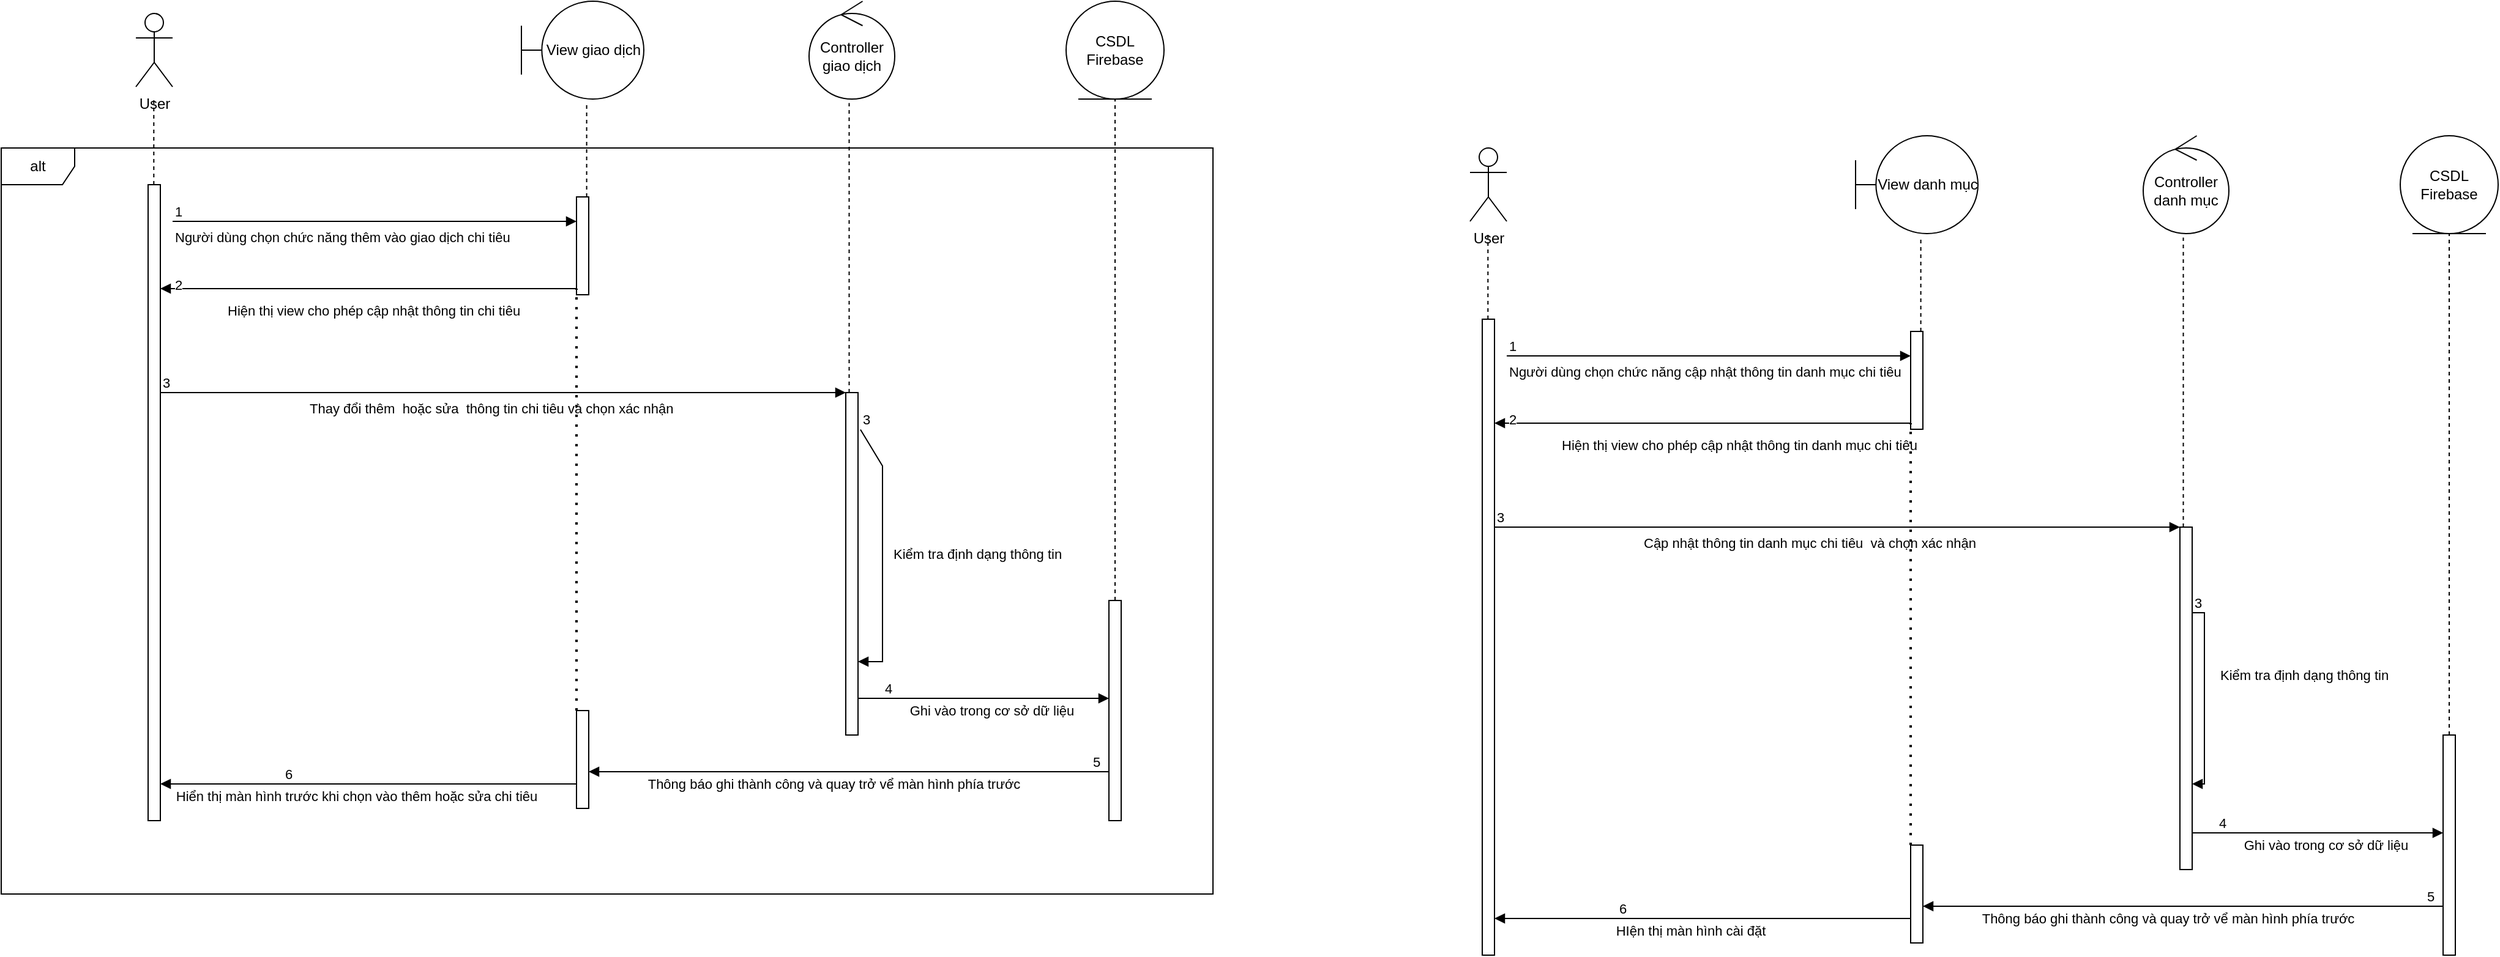 <mxfile version="22.1.7" type="github">
  <diagram name="Page-1" id="13e1069c-82ec-6db2-03f1-153e76fe0fe0">
    <mxGraphModel dx="2863" dy="1603" grid="1" gridSize="10" guides="1" tooltips="1" connect="1" arrows="1" fold="1" page="1" pageScale="1" pageWidth="1200" pageHeight="1920" background="none" math="0" shadow="0">
      <root>
        <mxCell id="0" />
        <mxCell id="1" parent="0" />
        <mxCell id="lyJrj0wZpvNIMdLv7o4I-5" value="User" style="shape=umlActor;verticalLabelPosition=bottom;verticalAlign=top;html=1;" parent="1" vertex="1">
          <mxGeometry x="170" y="90" width="30" height="60" as="geometry" />
        </mxCell>
        <mxCell id="lyJrj0wZpvNIMdLv7o4I-6" value="" style="html=1;points=[[0,0,0,0,5],[0,1,0,0,-5],[1,0,0,0,5],[1,1,0,0,-5]];perimeter=orthogonalPerimeter;outlineConnect=0;targetShapes=umlLifeline;portConstraint=eastwest;newEdgeStyle={&quot;curved&quot;:0,&quot;rounded&quot;:0};" parent="1" vertex="1">
          <mxGeometry x="180" y="230" width="10" height="520" as="geometry" />
        </mxCell>
        <mxCell id="lyJrj0wZpvNIMdLv7o4I-9" value="alt" style="shape=umlFrame;whiteSpace=wrap;html=1;pointerEvents=0;" parent="1" vertex="1">
          <mxGeometry x="60" y="200" width="990" height="610" as="geometry" />
        </mxCell>
        <mxCell id="lyJrj0wZpvNIMdLv7o4I-10" value="View giao dịch" style="shape=umlBoundary;whiteSpace=wrap;html=1;" parent="1" vertex="1">
          <mxGeometry x="485" y="80" width="100" height="80" as="geometry" />
        </mxCell>
        <mxCell id="lyJrj0wZpvNIMdLv7o4I-11" value="Controller giao dịch" style="ellipse;shape=umlControl;whiteSpace=wrap;html=1;" parent="1" vertex="1">
          <mxGeometry x="720" y="80" width="70" height="80" as="geometry" />
        </mxCell>
        <mxCell id="lyJrj0wZpvNIMdLv7o4I-12" value="CSDL Firebase" style="ellipse;shape=umlEntity;whiteSpace=wrap;html=1;" parent="1" vertex="1">
          <mxGeometry x="930" y="80" width="80" height="80" as="geometry" />
        </mxCell>
        <mxCell id="lyJrj0wZpvNIMdLv7o4I-14" value="Hiện thị view cho phép cập nhật thông tin chi tiêu" style="endArrow=block;endFill=1;html=1;align=left;verticalAlign=top;rounded=0;exitX=0;exitY=1;exitDx=0;exitDy=-5;exitPerimeter=0;" parent="1" source="lyJrj0wZpvNIMdLv7o4I-16" target="lyJrj0wZpvNIMdLv7o4I-6" edge="1">
          <mxGeometry x="0.692" y="5" relative="1" as="geometry">
            <mxPoint x="190" y="320" as="sourcePoint" />
            <mxPoint x="466.17" y="322.48" as="targetPoint" />
            <mxPoint as="offset" />
          </mxGeometry>
        </mxCell>
        <mxCell id="lyJrj0wZpvNIMdLv7o4I-15" value="1" style="edgeLabel;resizable=0;html=1;align=left;verticalAlign=bottom;" parent="lyJrj0wZpvNIMdLv7o4I-14" connectable="0" vertex="1">
          <mxGeometry x="-1" relative="1" as="geometry" />
        </mxCell>
        <mxCell id="lyJrj0wZpvNIMdLv7o4I-16" value="" style="html=1;points=[[0,0,0,0,5],[0,1,0,0,-5],[1,0,0,0,5],[1,1,0,0,-5]];perimeter=orthogonalPerimeter;outlineConnect=0;targetShapes=umlLifeline;portConstraint=eastwest;newEdgeStyle={&quot;curved&quot;:0,&quot;rounded&quot;:0};" parent="1" vertex="1">
          <mxGeometry x="530" y="240" width="10" height="80" as="geometry" />
        </mxCell>
        <mxCell id="lyJrj0wZpvNIMdLv7o4I-18" value="&lt;div align=&quot;left&quot;&gt;Người dùng chọn chức năng thêm vào giao dịch chi tiêu&lt;/div&gt;" style="endArrow=block;endFill=1;html=1;align=left;verticalAlign=top;rounded=0;" parent="1" target="lyJrj0wZpvNIMdLv7o4I-16" edge="1">
          <mxGeometry x="-1" relative="1" as="geometry">
            <mxPoint x="200" y="260" as="sourcePoint" />
            <mxPoint x="476" y="262" as="targetPoint" />
          </mxGeometry>
        </mxCell>
        <mxCell id="lyJrj0wZpvNIMdLv7o4I-19" value="1" style="edgeLabel;resizable=0;html=1;align=left;verticalAlign=bottom;" parent="lyJrj0wZpvNIMdLv7o4I-18" connectable="0" vertex="1">
          <mxGeometry x="-1" relative="1" as="geometry" />
        </mxCell>
        <mxCell id="lyJrj0wZpvNIMdLv7o4I-20" value="2" style="edgeLabel;resizable=0;html=1;align=left;verticalAlign=bottom;" parent="1" connectable="0" vertex="1">
          <mxGeometry x="200" y="320" as="geometry" />
        </mxCell>
        <mxCell id="lyJrj0wZpvNIMdLv7o4I-21" value="Thay đổi thêm&amp;nbsp; hoặc sửa&amp;nbsp; thông tin chi tiêu và chọn xác nhận" style="endArrow=block;endFill=1;html=1;align=left;verticalAlign=top;rounded=0;" parent="1" target="lyJrj0wZpvNIMdLv7o4I-23" edge="1">
          <mxGeometry x="-0.571" relative="1" as="geometry">
            <mxPoint x="190" y="400" as="sourcePoint" />
            <mxPoint x="350" y="400" as="targetPoint" />
            <mxPoint as="offset" />
          </mxGeometry>
        </mxCell>
        <mxCell id="lyJrj0wZpvNIMdLv7o4I-22" value="3" style="edgeLabel;resizable=0;html=1;align=left;verticalAlign=bottom;" parent="lyJrj0wZpvNIMdLv7o4I-21" connectable="0" vertex="1">
          <mxGeometry x="-1" relative="1" as="geometry" />
        </mxCell>
        <mxCell id="lyJrj0wZpvNIMdLv7o4I-23" value="" style="html=1;points=[[0,0,0,0,5],[0,1,0,0,-5],[1,0,0,0,5],[1,1,0,0,-5]];perimeter=orthogonalPerimeter;outlineConnect=0;targetShapes=umlLifeline;portConstraint=eastwest;newEdgeStyle={&quot;curved&quot;:0,&quot;rounded&quot;:0};" parent="1" vertex="1">
          <mxGeometry x="750" y="400" width="10" height="280" as="geometry" />
        </mxCell>
        <mxCell id="lyJrj0wZpvNIMdLv7o4I-24" value="Kiểm tra định dạng thông tin" style="endArrow=block;endFill=1;html=1;align=left;verticalAlign=top;rounded=0;exitX=1.2;exitY=0.108;exitDx=0;exitDy=0;exitPerimeter=0;" parent="1" source="lyJrj0wZpvNIMdLv7o4I-23" target="lyJrj0wZpvNIMdLv7o4I-23" edge="1">
          <mxGeometry x="-0.123" y="7" relative="1" as="geometry">
            <mxPoint x="535" y="504.76" as="sourcePoint" />
            <mxPoint x="1095" y="504.76" as="targetPoint" />
            <mxPoint as="offset" />
            <Array as="points">
              <mxPoint x="780" y="460" />
            </Array>
          </mxGeometry>
        </mxCell>
        <mxCell id="lyJrj0wZpvNIMdLv7o4I-25" value="3" style="edgeLabel;resizable=0;html=1;align=left;verticalAlign=bottom;" parent="lyJrj0wZpvNIMdLv7o4I-24" connectable="0" vertex="1">
          <mxGeometry x="-1" relative="1" as="geometry" />
        </mxCell>
        <mxCell id="lyJrj0wZpvNIMdLv7o4I-27" value="" style="endArrow=none;dashed=1;html=1;rounded=0;entryX=0.468;entryY=1.041;entryDx=0;entryDy=0;entryPerimeter=0;" parent="1" source="lyJrj0wZpvNIMdLv7o4I-23" target="lyJrj0wZpvNIMdLv7o4I-11" edge="1">
          <mxGeometry width="50" height="50" relative="1" as="geometry">
            <mxPoint x="720" y="210" as="sourcePoint" />
            <mxPoint x="770" y="160" as="targetPoint" />
          </mxGeometry>
        </mxCell>
        <mxCell id="lyJrj0wZpvNIMdLv7o4I-28" value="" style="endArrow=none;dashed=1;html=1;rounded=0;entryX=0.533;entryY=1.039;entryDx=0;entryDy=0;entryPerimeter=0;" parent="1" source="lyJrj0wZpvNIMdLv7o4I-16" target="lyJrj0wZpvNIMdLv7o4I-10" edge="1">
          <mxGeometry width="50" height="50" relative="1" as="geometry">
            <mxPoint x="590" y="397" as="sourcePoint" />
            <mxPoint x="590" y="160" as="targetPoint" />
          </mxGeometry>
        </mxCell>
        <mxCell id="lyJrj0wZpvNIMdLv7o4I-29" value="" style="endArrow=none;dashed=1;html=1;rounded=0;entryX=0.468;entryY=1.041;entryDx=0;entryDy=0;entryPerimeter=0;" parent="1" source="lyJrj0wZpvNIMdLv7o4I-6" edge="1">
          <mxGeometry width="50" height="50" relative="1" as="geometry">
            <mxPoint x="184.66" y="250" as="sourcePoint" />
            <mxPoint x="184.66" y="160" as="targetPoint" />
          </mxGeometry>
        </mxCell>
        <mxCell id="lyJrj0wZpvNIMdLv7o4I-31" value="" style="html=1;points=[[0,0,0,0,5],[0,1,0,0,-5],[1,0,0,0,5],[1,1,0,0,-5]];perimeter=orthogonalPerimeter;outlineConnect=0;targetShapes=umlLifeline;portConstraint=eastwest;newEdgeStyle={&quot;curved&quot;:0,&quot;rounded&quot;:0};" parent="1" vertex="1">
          <mxGeometry x="965" y="570" width="10" height="180" as="geometry" />
        </mxCell>
        <mxCell id="lyJrj0wZpvNIMdLv7o4I-32" value="" style="endArrow=none;dashed=1;html=1;rounded=0;entryX=0.5;entryY=1;entryDx=0;entryDy=0;" parent="1" source="lyJrj0wZpvNIMdLv7o4I-31" target="lyJrj0wZpvNIMdLv7o4I-12" edge="1">
          <mxGeometry width="50" height="50" relative="1" as="geometry">
            <mxPoint x="500" y="350" as="sourcePoint" />
            <mxPoint x="550" y="300" as="targetPoint" />
          </mxGeometry>
        </mxCell>
        <mxCell id="bTUChL5ESr7YYkA7Wxx2-2" value="" style="endArrow=block;endFill=1;html=1;align=left;verticalAlign=top;rounded=0;" parent="1" edge="1">
          <mxGeometry x="0.143" relative="1" as="geometry">
            <mxPoint x="760" y="650" as="sourcePoint" />
            <mxPoint x="965" y="650" as="targetPoint" />
            <mxPoint as="offset" />
          </mxGeometry>
        </mxCell>
        <mxCell id="bTUChL5ESr7YYkA7Wxx2-3" value="4" style="edgeLabel;resizable=0;html=1;align=left;verticalAlign=bottom;" parent="bTUChL5ESr7YYkA7Wxx2-2" connectable="0" vertex="1">
          <mxGeometry x="-1" relative="1" as="geometry">
            <mxPoint x="20" as="offset" />
          </mxGeometry>
        </mxCell>
        <mxCell id="bTUChL5ESr7YYkA7Wxx2-4" value="Ghi vào trong cơ sở dữ liệu" style="edgeLabel;html=1;align=center;verticalAlign=middle;resizable=0;points=[];" parent="bTUChL5ESr7YYkA7Wxx2-2" vertex="1" connectable="0">
          <mxGeometry x="0.06" y="2" relative="1" as="geometry">
            <mxPoint y="12" as="offset" />
          </mxGeometry>
        </mxCell>
        <mxCell id="bTUChL5ESr7YYkA7Wxx2-5" value="" style="html=1;points=[[0,0,0,0,5],[0,1,0,0,-5],[1,0,0,0,5],[1,1,0,0,-5]];perimeter=orthogonalPerimeter;outlineConnect=0;targetShapes=umlLifeline;portConstraint=eastwest;newEdgeStyle={&quot;curved&quot;:0,&quot;rounded&quot;:0};" parent="1" vertex="1">
          <mxGeometry x="530" y="660" width="10" height="80" as="geometry" />
        </mxCell>
        <mxCell id="bTUChL5ESr7YYkA7Wxx2-6" value="" style="endArrow=block;endFill=1;html=1;align=left;verticalAlign=top;rounded=0;" parent="1" edge="1">
          <mxGeometry x="-1" relative="1" as="geometry">
            <mxPoint x="965" y="710" as="sourcePoint" />
            <mxPoint x="540" y="710" as="targetPoint" />
          </mxGeometry>
        </mxCell>
        <mxCell id="bTUChL5ESr7YYkA7Wxx2-7" value="5" style="edgeLabel;resizable=0;html=1;align=left;verticalAlign=bottom;" parent="bTUChL5ESr7YYkA7Wxx2-6" connectable="0" vertex="1">
          <mxGeometry x="-1" relative="1" as="geometry">
            <mxPoint x="-15" as="offset" />
          </mxGeometry>
        </mxCell>
        <mxCell id="bTUChL5ESr7YYkA7Wxx2-8" value="Thông báo ghi thành công và quay trở vể màn hình phía trước" style="edgeLabel;html=1;align=center;verticalAlign=middle;resizable=0;points=[];" parent="bTUChL5ESr7YYkA7Wxx2-6" vertex="1" connectable="0">
          <mxGeometry x="0.039" y="1" relative="1" as="geometry">
            <mxPoint x="-4" y="9" as="offset" />
          </mxGeometry>
        </mxCell>
        <mxCell id="bTUChL5ESr7YYkA7Wxx2-9" value="" style="endArrow=none;dashed=1;html=1;dashPattern=1 3;strokeWidth=2;rounded=0;entryX=0;entryY=1;entryDx=0;entryDy=-5;entryPerimeter=0;" parent="1" source="bTUChL5ESr7YYkA7Wxx2-5" target="lyJrj0wZpvNIMdLv7o4I-16" edge="1">
          <mxGeometry width="50" height="50" relative="1" as="geometry">
            <mxPoint x="390" y="560" as="sourcePoint" />
            <mxPoint x="440" y="510" as="targetPoint" />
          </mxGeometry>
        </mxCell>
        <mxCell id="bTUChL5ESr7YYkA7Wxx2-11" value="" style="endArrow=block;endFill=1;html=1;align=left;verticalAlign=top;rounded=0;" parent="1" source="bTUChL5ESr7YYkA7Wxx2-5" edge="1">
          <mxGeometry x="-1" relative="1" as="geometry">
            <mxPoint x="525" y="720" as="sourcePoint" />
            <mxPoint x="190" y="720" as="targetPoint" />
          </mxGeometry>
        </mxCell>
        <mxCell id="bTUChL5ESr7YYkA7Wxx2-12" value="6" style="edgeLabel;resizable=0;html=1;align=left;verticalAlign=bottom;" parent="bTUChL5ESr7YYkA7Wxx2-11" connectable="0" vertex="1">
          <mxGeometry x="-1" relative="1" as="geometry">
            <mxPoint x="-240" as="offset" />
          </mxGeometry>
        </mxCell>
        <mxCell id="bTUChL5ESr7YYkA7Wxx2-13" value="Hiển thị màn hình trước khi chọn vào thêm hoặc sửa chi tiêu" style="edgeLabel;html=1;align=center;verticalAlign=middle;resizable=0;points=[];" parent="bTUChL5ESr7YYkA7Wxx2-11" vertex="1" connectable="0">
          <mxGeometry x="0.039" y="1" relative="1" as="geometry">
            <mxPoint x="-4" y="9" as="offset" />
          </mxGeometry>
        </mxCell>
        <mxCell id="P9Ac5pWWYK7P596RaHar-1" value="User" style="shape=umlActor;verticalLabelPosition=bottom;verticalAlign=top;html=1;" vertex="1" parent="1">
          <mxGeometry x="1260" y="200" width="30" height="60" as="geometry" />
        </mxCell>
        <mxCell id="P9Ac5pWWYK7P596RaHar-2" value="" style="html=1;points=[[0,0,0,0,5],[0,1,0,0,-5],[1,0,0,0,5],[1,1,0,0,-5]];perimeter=orthogonalPerimeter;outlineConnect=0;targetShapes=umlLifeline;portConstraint=eastwest;newEdgeStyle={&quot;curved&quot;:0,&quot;rounded&quot;:0};" vertex="1" parent="1">
          <mxGeometry x="1270" y="340" width="10" height="520" as="geometry" />
        </mxCell>
        <mxCell id="P9Ac5pWWYK7P596RaHar-3" value="View danh mục" style="shape=umlBoundary;whiteSpace=wrap;html=1;" vertex="1" parent="1">
          <mxGeometry x="1575" y="190" width="100" height="80" as="geometry" />
        </mxCell>
        <mxCell id="P9Ac5pWWYK7P596RaHar-4" value="Controller danh mục" style="ellipse;shape=umlControl;whiteSpace=wrap;html=1;" vertex="1" parent="1">
          <mxGeometry x="1810" y="190" width="70" height="80" as="geometry" />
        </mxCell>
        <mxCell id="P9Ac5pWWYK7P596RaHar-5" value="CSDL Firebase" style="ellipse;shape=umlEntity;whiteSpace=wrap;html=1;" vertex="1" parent="1">
          <mxGeometry x="2020" y="190" width="80" height="80" as="geometry" />
        </mxCell>
        <mxCell id="P9Ac5pWWYK7P596RaHar-6" value="Hiện thị view cho phép cập nhật thông tin danh mục chi tiêu" style="endArrow=block;endFill=1;html=1;align=left;verticalAlign=top;rounded=0;exitX=0;exitY=1;exitDx=0;exitDy=-5;exitPerimeter=0;" edge="1" parent="1" source="P9Ac5pWWYK7P596RaHar-8" target="P9Ac5pWWYK7P596RaHar-2">
          <mxGeometry x="0.692" y="5" relative="1" as="geometry">
            <mxPoint x="1280" y="430" as="sourcePoint" />
            <mxPoint x="1556.17" y="432.48" as="targetPoint" />
            <mxPoint as="offset" />
          </mxGeometry>
        </mxCell>
        <mxCell id="P9Ac5pWWYK7P596RaHar-7" value="1" style="edgeLabel;resizable=0;html=1;align=left;verticalAlign=bottom;" connectable="0" vertex="1" parent="P9Ac5pWWYK7P596RaHar-6">
          <mxGeometry x="-1" relative="1" as="geometry" />
        </mxCell>
        <mxCell id="P9Ac5pWWYK7P596RaHar-8" value="" style="html=1;points=[[0,0,0,0,5],[0,1,0,0,-5],[1,0,0,0,5],[1,1,0,0,-5]];perimeter=orthogonalPerimeter;outlineConnect=0;targetShapes=umlLifeline;portConstraint=eastwest;newEdgeStyle={&quot;curved&quot;:0,&quot;rounded&quot;:0};" vertex="1" parent="1">
          <mxGeometry x="1620" y="350" width="10" height="80" as="geometry" />
        </mxCell>
        <mxCell id="P9Ac5pWWYK7P596RaHar-9" value="&lt;div align=&quot;left&quot;&gt;Người dùng chọn chức năng cập nhật thông tin danh mục chi tiêu&lt;br&gt;&lt;/div&gt;" style="endArrow=block;endFill=1;html=1;align=left;verticalAlign=top;rounded=0;" edge="1" parent="1" target="P9Ac5pWWYK7P596RaHar-8">
          <mxGeometry x="-1" relative="1" as="geometry">
            <mxPoint x="1290" y="370" as="sourcePoint" />
            <mxPoint x="1566" y="372" as="targetPoint" />
          </mxGeometry>
        </mxCell>
        <mxCell id="P9Ac5pWWYK7P596RaHar-10" value="1" style="edgeLabel;resizable=0;html=1;align=left;verticalAlign=bottom;" connectable="0" vertex="1" parent="P9Ac5pWWYK7P596RaHar-9">
          <mxGeometry x="-1" relative="1" as="geometry" />
        </mxCell>
        <mxCell id="P9Ac5pWWYK7P596RaHar-11" value="2" style="edgeLabel;resizable=0;html=1;align=left;verticalAlign=bottom;" connectable="0" vertex="1" parent="1">
          <mxGeometry x="1290" y="430" as="geometry" />
        </mxCell>
        <mxCell id="P9Ac5pWWYK7P596RaHar-12" value="Cập nhật thông tin danh mục chi tiêu&amp;nbsp; và chọn xác nhận" style="endArrow=block;endFill=1;html=1;align=left;verticalAlign=top;rounded=0;" edge="1" parent="1" target="P9Ac5pWWYK7P596RaHar-14">
          <mxGeometry x="-0.571" relative="1" as="geometry">
            <mxPoint x="1280" y="510" as="sourcePoint" />
            <mxPoint x="1440" y="510" as="targetPoint" />
            <mxPoint as="offset" />
          </mxGeometry>
        </mxCell>
        <mxCell id="P9Ac5pWWYK7P596RaHar-13" value="3" style="edgeLabel;resizable=0;html=1;align=left;verticalAlign=bottom;" connectable="0" vertex="1" parent="P9Ac5pWWYK7P596RaHar-12">
          <mxGeometry x="-1" relative="1" as="geometry" />
        </mxCell>
        <mxCell id="P9Ac5pWWYK7P596RaHar-14" value="" style="html=1;points=[[0,0,0,0,5],[0,1,0,0,-5],[1,0,0,0,5],[1,1,0,0,-5]];perimeter=orthogonalPerimeter;outlineConnect=0;targetShapes=umlLifeline;portConstraint=eastwest;newEdgeStyle={&quot;curved&quot;:0,&quot;rounded&quot;:0};" vertex="1" parent="1">
          <mxGeometry x="1840" y="510" width="10" height="280" as="geometry" />
        </mxCell>
        <mxCell id="P9Ac5pWWYK7P596RaHar-15" value="Kiểm tra định dạng thông tin" style="endArrow=block;endFill=1;html=1;align=left;verticalAlign=top;rounded=0;edgeStyle=orthogonalEdgeStyle;elbow=vertical;" edge="1" parent="1" source="P9Ac5pWWYK7P596RaHar-14" target="P9Ac5pWWYK7P596RaHar-14">
          <mxGeometry x="-0.401" y="11" relative="1" as="geometry">
            <mxPoint x="1625" y="614.76" as="sourcePoint" />
            <mxPoint x="1860" y="650" as="targetPoint" />
            <mxPoint as="offset" />
            <Array as="points">
              <mxPoint x="1860" y="580" />
            </Array>
          </mxGeometry>
        </mxCell>
        <mxCell id="P9Ac5pWWYK7P596RaHar-16" value="3" style="edgeLabel;resizable=0;html=1;align=left;verticalAlign=bottom;" connectable="0" vertex="1" parent="P9Ac5pWWYK7P596RaHar-15">
          <mxGeometry x="-1" relative="1" as="geometry" />
        </mxCell>
        <mxCell id="P9Ac5pWWYK7P596RaHar-17" value="" style="endArrow=none;dashed=1;html=1;rounded=0;entryX=0.468;entryY=1.041;entryDx=0;entryDy=0;entryPerimeter=0;" edge="1" parent="1" source="P9Ac5pWWYK7P596RaHar-14" target="P9Ac5pWWYK7P596RaHar-4">
          <mxGeometry width="50" height="50" relative="1" as="geometry">
            <mxPoint x="1810" y="320" as="sourcePoint" />
            <mxPoint x="1860" y="270" as="targetPoint" />
          </mxGeometry>
        </mxCell>
        <mxCell id="P9Ac5pWWYK7P596RaHar-18" value="" style="endArrow=none;dashed=1;html=1;rounded=0;entryX=0.533;entryY=1.039;entryDx=0;entryDy=0;entryPerimeter=0;" edge="1" parent="1" source="P9Ac5pWWYK7P596RaHar-8" target="P9Ac5pWWYK7P596RaHar-3">
          <mxGeometry width="50" height="50" relative="1" as="geometry">
            <mxPoint x="1680" y="507" as="sourcePoint" />
            <mxPoint x="1680" y="270" as="targetPoint" />
          </mxGeometry>
        </mxCell>
        <mxCell id="P9Ac5pWWYK7P596RaHar-19" value="" style="endArrow=none;dashed=1;html=1;rounded=0;entryX=0.468;entryY=1.041;entryDx=0;entryDy=0;entryPerimeter=0;" edge="1" parent="1" source="P9Ac5pWWYK7P596RaHar-2">
          <mxGeometry width="50" height="50" relative="1" as="geometry">
            <mxPoint x="1274.66" y="360" as="sourcePoint" />
            <mxPoint x="1274.66" y="270" as="targetPoint" />
          </mxGeometry>
        </mxCell>
        <mxCell id="P9Ac5pWWYK7P596RaHar-20" value="" style="html=1;points=[[0,0,0,0,5],[0,1,0,0,-5],[1,0,0,0,5],[1,1,0,0,-5]];perimeter=orthogonalPerimeter;outlineConnect=0;targetShapes=umlLifeline;portConstraint=eastwest;newEdgeStyle={&quot;curved&quot;:0,&quot;rounded&quot;:0};" vertex="1" parent="1">
          <mxGeometry x="2055" y="680" width="10" height="180" as="geometry" />
        </mxCell>
        <mxCell id="P9Ac5pWWYK7P596RaHar-21" value="" style="endArrow=none;dashed=1;html=1;rounded=0;entryX=0.5;entryY=1;entryDx=0;entryDy=0;" edge="1" parent="1" source="P9Ac5pWWYK7P596RaHar-20" target="P9Ac5pWWYK7P596RaHar-5">
          <mxGeometry width="50" height="50" relative="1" as="geometry">
            <mxPoint x="1590" y="460" as="sourcePoint" />
            <mxPoint x="1640" y="410" as="targetPoint" />
          </mxGeometry>
        </mxCell>
        <mxCell id="P9Ac5pWWYK7P596RaHar-22" value="" style="endArrow=block;endFill=1;html=1;align=left;verticalAlign=top;rounded=0;" edge="1" parent="1">
          <mxGeometry x="0.143" relative="1" as="geometry">
            <mxPoint x="1850" y="760" as="sourcePoint" />
            <mxPoint x="2055" y="760" as="targetPoint" />
            <mxPoint as="offset" />
          </mxGeometry>
        </mxCell>
        <mxCell id="P9Ac5pWWYK7P596RaHar-23" value="4" style="edgeLabel;resizable=0;html=1;align=left;verticalAlign=bottom;" connectable="0" vertex="1" parent="P9Ac5pWWYK7P596RaHar-22">
          <mxGeometry x="-1" relative="1" as="geometry">
            <mxPoint x="20" as="offset" />
          </mxGeometry>
        </mxCell>
        <mxCell id="P9Ac5pWWYK7P596RaHar-24" value="Ghi vào trong cơ sở dữ liệu" style="edgeLabel;html=1;align=center;verticalAlign=middle;resizable=0;points=[];" vertex="1" connectable="0" parent="P9Ac5pWWYK7P596RaHar-22">
          <mxGeometry x="0.06" y="2" relative="1" as="geometry">
            <mxPoint y="12" as="offset" />
          </mxGeometry>
        </mxCell>
        <mxCell id="P9Ac5pWWYK7P596RaHar-25" value="" style="html=1;points=[[0,0,0,0,5],[0,1,0,0,-5],[1,0,0,0,5],[1,1,0,0,-5]];perimeter=orthogonalPerimeter;outlineConnect=0;targetShapes=umlLifeline;portConstraint=eastwest;newEdgeStyle={&quot;curved&quot;:0,&quot;rounded&quot;:0};" vertex="1" parent="1">
          <mxGeometry x="1620" y="770" width="10" height="80" as="geometry" />
        </mxCell>
        <mxCell id="P9Ac5pWWYK7P596RaHar-26" value="" style="endArrow=block;endFill=1;html=1;align=left;verticalAlign=top;rounded=0;" edge="1" parent="1">
          <mxGeometry x="-1" relative="1" as="geometry">
            <mxPoint x="2055" y="820" as="sourcePoint" />
            <mxPoint x="1630" y="820" as="targetPoint" />
          </mxGeometry>
        </mxCell>
        <mxCell id="P9Ac5pWWYK7P596RaHar-27" value="5" style="edgeLabel;resizable=0;html=1;align=left;verticalAlign=bottom;" connectable="0" vertex="1" parent="P9Ac5pWWYK7P596RaHar-26">
          <mxGeometry x="-1" relative="1" as="geometry">
            <mxPoint x="-15" as="offset" />
          </mxGeometry>
        </mxCell>
        <mxCell id="P9Ac5pWWYK7P596RaHar-28" value="Thông báo ghi thành công và quay trở vể màn hình phía trước" style="edgeLabel;html=1;align=center;verticalAlign=middle;resizable=0;points=[];" vertex="1" connectable="0" parent="P9Ac5pWWYK7P596RaHar-26">
          <mxGeometry x="0.039" y="1" relative="1" as="geometry">
            <mxPoint x="-4" y="9" as="offset" />
          </mxGeometry>
        </mxCell>
        <mxCell id="P9Ac5pWWYK7P596RaHar-29" value="" style="endArrow=none;dashed=1;html=1;dashPattern=1 3;strokeWidth=2;rounded=0;entryX=0;entryY=1;entryDx=0;entryDy=-5;entryPerimeter=0;" edge="1" parent="1" source="P9Ac5pWWYK7P596RaHar-25" target="P9Ac5pWWYK7P596RaHar-8">
          <mxGeometry width="50" height="50" relative="1" as="geometry">
            <mxPoint x="1480" y="670" as="sourcePoint" />
            <mxPoint x="1530" y="620" as="targetPoint" />
          </mxGeometry>
        </mxCell>
        <mxCell id="P9Ac5pWWYK7P596RaHar-30" value="" style="endArrow=block;endFill=1;html=1;align=left;verticalAlign=top;rounded=0;" edge="1" parent="1" source="P9Ac5pWWYK7P596RaHar-25">
          <mxGeometry x="-1" relative="1" as="geometry">
            <mxPoint x="1615" y="830" as="sourcePoint" />
            <mxPoint x="1280" y="830" as="targetPoint" />
          </mxGeometry>
        </mxCell>
        <mxCell id="P9Ac5pWWYK7P596RaHar-31" value="6" style="edgeLabel;resizable=0;html=1;align=left;verticalAlign=bottom;" connectable="0" vertex="1" parent="P9Ac5pWWYK7P596RaHar-30">
          <mxGeometry x="-1" relative="1" as="geometry">
            <mxPoint x="-240" as="offset" />
          </mxGeometry>
        </mxCell>
        <mxCell id="P9Ac5pWWYK7P596RaHar-32" value="HIện thị màn hình cài đặt" style="edgeLabel;html=1;align=center;verticalAlign=middle;resizable=0;points=[];" vertex="1" connectable="0" parent="P9Ac5pWWYK7P596RaHar-30">
          <mxGeometry x="0.039" y="1" relative="1" as="geometry">
            <mxPoint x="-4" y="9" as="offset" />
          </mxGeometry>
        </mxCell>
      </root>
    </mxGraphModel>
  </diagram>
</mxfile>
